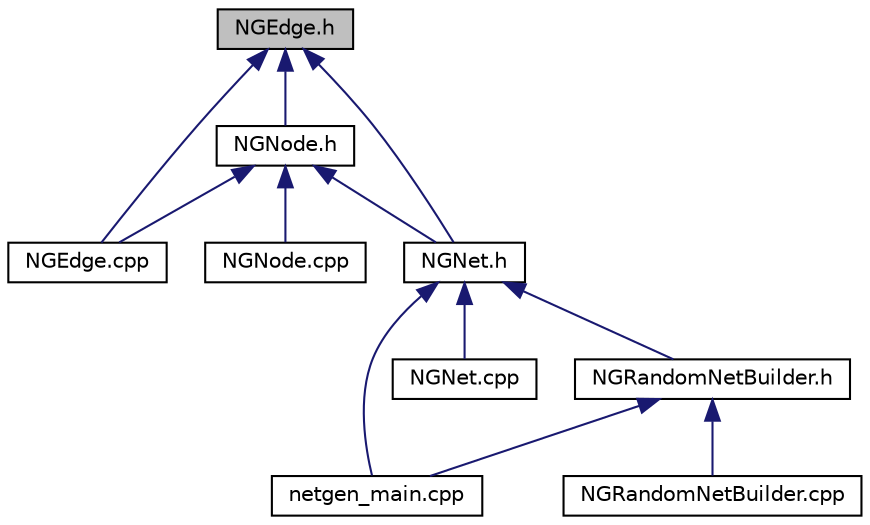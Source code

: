 digraph "NGEdge.h"
{
  edge [fontname="Helvetica",fontsize="10",labelfontname="Helvetica",labelfontsize="10"];
  node [fontname="Helvetica",fontsize="10",shape=record];
  Node16 [label="NGEdge.h",height=0.2,width=0.4,color="black", fillcolor="grey75", style="filled", fontcolor="black"];
  Node16 -> Node17 [dir="back",color="midnightblue",fontsize="10",style="solid",fontname="Helvetica"];
  Node17 [label="NGEdge.cpp",height=0.2,width=0.4,color="black", fillcolor="white", style="filled",URL="$d6/da4/_n_g_edge_8cpp.html"];
  Node16 -> Node18 [dir="back",color="midnightblue",fontsize="10",style="solid",fontname="Helvetica"];
  Node18 [label="NGNode.h",height=0.2,width=0.4,color="black", fillcolor="white", style="filled",URL="$d1/dac/_n_g_node_8h.html"];
  Node18 -> Node17 [dir="back",color="midnightblue",fontsize="10",style="solid",fontname="Helvetica"];
  Node18 -> Node19 [dir="back",color="midnightblue",fontsize="10",style="solid",fontname="Helvetica"];
  Node19 [label="NGNet.h",height=0.2,width=0.4,color="black", fillcolor="white", style="filled",URL="$d8/d43/_n_g_net_8h.html"];
  Node19 -> Node20 [dir="back",color="midnightblue",fontsize="10",style="solid",fontname="Helvetica"];
  Node20 [label="netgen_main.cpp",height=0.2,width=0.4,color="black", fillcolor="white", style="filled",URL="$dd/ddc/netgen__main_8cpp.html"];
  Node19 -> Node21 [dir="back",color="midnightblue",fontsize="10",style="solid",fontname="Helvetica"];
  Node21 [label="NGNet.cpp",height=0.2,width=0.4,color="black", fillcolor="white", style="filled",URL="$d3/d93/_n_g_net_8cpp.html"];
  Node19 -> Node22 [dir="back",color="midnightblue",fontsize="10",style="solid",fontname="Helvetica"];
  Node22 [label="NGRandomNetBuilder.h",height=0.2,width=0.4,color="black", fillcolor="white", style="filled",URL="$de/d11/_n_g_random_net_builder_8h.html"];
  Node22 -> Node20 [dir="back",color="midnightblue",fontsize="10",style="solid",fontname="Helvetica"];
  Node22 -> Node23 [dir="back",color="midnightblue",fontsize="10",style="solid",fontname="Helvetica"];
  Node23 [label="NGRandomNetBuilder.cpp",height=0.2,width=0.4,color="black", fillcolor="white", style="filled",URL="$d4/dca/_n_g_random_net_builder_8cpp.html"];
  Node18 -> Node24 [dir="back",color="midnightblue",fontsize="10",style="solid",fontname="Helvetica"];
  Node24 [label="NGNode.cpp",height=0.2,width=0.4,color="black", fillcolor="white", style="filled",URL="$dc/de5/_n_g_node_8cpp.html"];
  Node16 -> Node19 [dir="back",color="midnightblue",fontsize="10",style="solid",fontname="Helvetica"];
}
